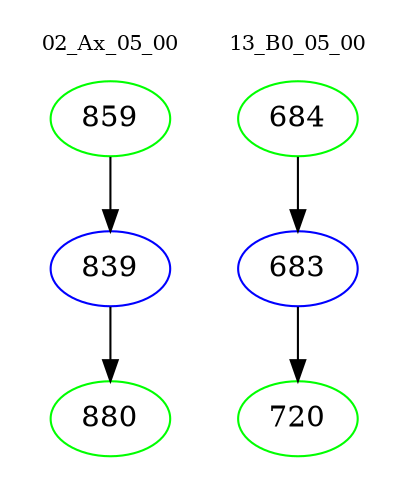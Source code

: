 digraph{
subgraph cluster_0 {
color = white
label = "02_Ax_05_00";
fontsize=10;
T0_859 [label="859", color="green"]
T0_859 -> T0_839 [color="black"]
T0_839 [label="839", color="blue"]
T0_839 -> T0_880 [color="black"]
T0_880 [label="880", color="green"]
}
subgraph cluster_1 {
color = white
label = "13_B0_05_00";
fontsize=10;
T1_684 [label="684", color="green"]
T1_684 -> T1_683 [color="black"]
T1_683 [label="683", color="blue"]
T1_683 -> T1_720 [color="black"]
T1_720 [label="720", color="green"]
}
}
